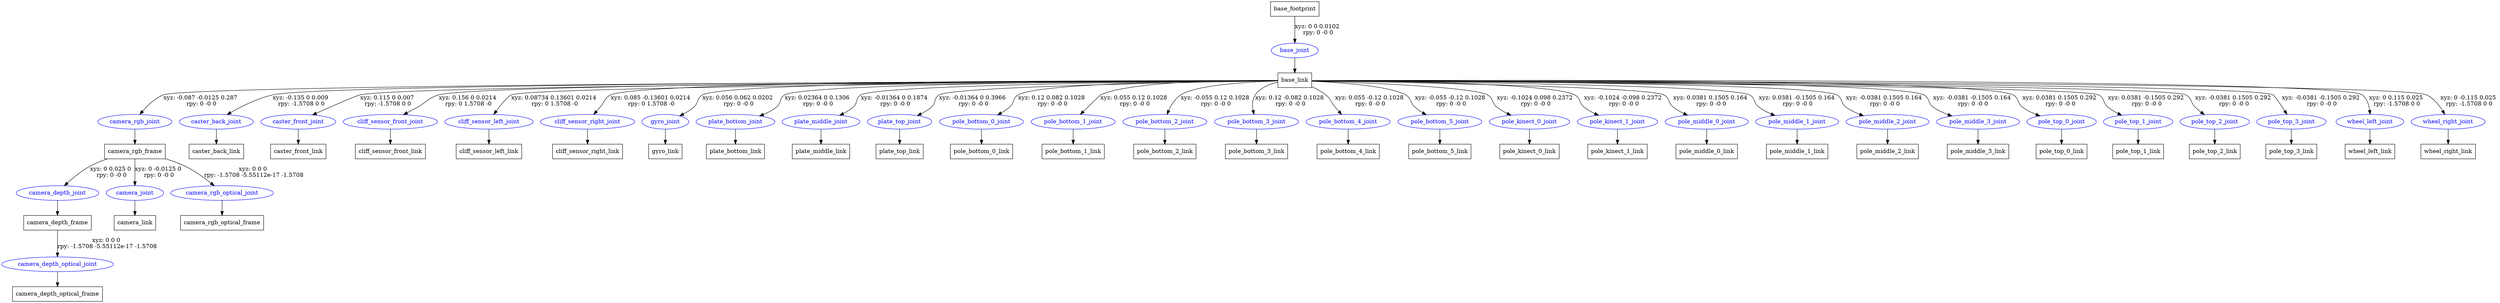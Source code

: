 digraph G {
node [shape=box];
"base_footprint" [label="base_footprint"];
"base_link" [label="base_link"];
"camera_rgb_frame" [label="camera_rgb_frame"];
"camera_depth_frame" [label="camera_depth_frame"];
"camera_depth_optical_frame" [label="camera_depth_optical_frame"];
"camera_link" [label="camera_link"];
"camera_rgb_optical_frame" [label="camera_rgb_optical_frame"];
"caster_back_link" [label="caster_back_link"];
"caster_front_link" [label="caster_front_link"];
"cliff_sensor_front_link" [label="cliff_sensor_front_link"];
"cliff_sensor_left_link" [label="cliff_sensor_left_link"];
"cliff_sensor_right_link" [label="cliff_sensor_right_link"];
"gyro_link" [label="gyro_link"];
"plate_bottom_link" [label="plate_bottom_link"];
"plate_middle_link" [label="plate_middle_link"];
"plate_top_link" [label="plate_top_link"];
"pole_bottom_0_link" [label="pole_bottom_0_link"];
"pole_bottom_1_link" [label="pole_bottom_1_link"];
"pole_bottom_2_link" [label="pole_bottom_2_link"];
"pole_bottom_3_link" [label="pole_bottom_3_link"];
"pole_bottom_4_link" [label="pole_bottom_4_link"];
"pole_bottom_5_link" [label="pole_bottom_5_link"];
"pole_kinect_0_link" [label="pole_kinect_0_link"];
"pole_kinect_1_link" [label="pole_kinect_1_link"];
"pole_middle_0_link" [label="pole_middle_0_link"];
"pole_middle_1_link" [label="pole_middle_1_link"];
"pole_middle_2_link" [label="pole_middle_2_link"];
"pole_middle_3_link" [label="pole_middle_3_link"];
"pole_top_0_link" [label="pole_top_0_link"];
"pole_top_1_link" [label="pole_top_1_link"];
"pole_top_2_link" [label="pole_top_2_link"];
"pole_top_3_link" [label="pole_top_3_link"];
"wheel_left_link" [label="wheel_left_link"];
"wheel_right_link" [label="wheel_right_link"];
node [shape=ellipse, color=blue, fontcolor=blue];
"base_footprint" -> "base_joint" [label="xyz: 0 0 0.0102 \nrpy: 0 -0 0"]
"base_joint" -> "base_link"
"base_link" -> "camera_rgb_joint" [label="xyz: -0.087 -0.0125 0.287 \nrpy: 0 -0 0"]
"camera_rgb_joint" -> "camera_rgb_frame"
"camera_rgb_frame" -> "camera_depth_joint" [label="xyz: 0 0.025 0 \nrpy: 0 -0 0"]
"camera_depth_joint" -> "camera_depth_frame"
"camera_depth_frame" -> "camera_depth_optical_joint" [label="xyz: 0 0 0 \nrpy: -1.5708 -5.55112e-17 -1.5708"]
"camera_depth_optical_joint" -> "camera_depth_optical_frame"
"camera_rgb_frame" -> "camera_joint" [label="xyz: 0 -0.0125 0 \nrpy: 0 -0 0"]
"camera_joint" -> "camera_link"
"camera_rgb_frame" -> "camera_rgb_optical_joint" [label="xyz: 0 0 0 \nrpy: -1.5708 -5.55112e-17 -1.5708"]
"camera_rgb_optical_joint" -> "camera_rgb_optical_frame"
"base_link" -> "caster_back_joint" [label="xyz: -0.135 0 0.009 \nrpy: -1.5708 0 0"]
"caster_back_joint" -> "caster_back_link"
"base_link" -> "caster_front_joint" [label="xyz: 0.115 0 0.007 \nrpy: -1.5708 0 0"]
"caster_front_joint" -> "caster_front_link"
"base_link" -> "cliff_sensor_front_joint" [label="xyz: 0.156 0 0.0214 \nrpy: 0 1.5708 -0"]
"cliff_sensor_front_joint" -> "cliff_sensor_front_link"
"base_link" -> "cliff_sensor_left_joint" [label="xyz: 0.08734 0.13601 0.0214 \nrpy: 0 1.5708 -0"]
"cliff_sensor_left_joint" -> "cliff_sensor_left_link"
"base_link" -> "cliff_sensor_right_joint" [label="xyz: 0.085 -0.13601 0.0214 \nrpy: 0 1.5708 -0"]
"cliff_sensor_right_joint" -> "cliff_sensor_right_link"
"base_link" -> "gyro_joint" [label="xyz: 0.056 0.062 0.0202 \nrpy: 0 -0 0"]
"gyro_joint" -> "gyro_link"
"base_link" -> "plate_bottom_joint" [label="xyz: 0.02364 0 0.1306 \nrpy: 0 -0 0"]
"plate_bottom_joint" -> "plate_bottom_link"
"base_link" -> "plate_middle_joint" [label="xyz: -0.01364 0 0.1874 \nrpy: 0 -0 0"]
"plate_middle_joint" -> "plate_middle_link"
"base_link" -> "plate_top_joint" [label="xyz: -0.01364 0 0.3966 \nrpy: 0 -0 0"]
"plate_top_joint" -> "plate_top_link"
"base_link" -> "pole_bottom_0_joint" [label="xyz: 0.12 0.082 0.1028 \nrpy: 0 -0 0"]
"pole_bottom_0_joint" -> "pole_bottom_0_link"
"base_link" -> "pole_bottom_1_joint" [label="xyz: 0.055 0.12 0.1028 \nrpy: 0 -0 0"]
"pole_bottom_1_joint" -> "pole_bottom_1_link"
"base_link" -> "pole_bottom_2_joint" [label="xyz: -0.055 0.12 0.1028 \nrpy: 0 -0 0"]
"pole_bottom_2_joint" -> "pole_bottom_2_link"
"base_link" -> "pole_bottom_3_joint" [label="xyz: 0.12 -0.082 0.1028 \nrpy: 0 -0 0"]
"pole_bottom_3_joint" -> "pole_bottom_3_link"
"base_link" -> "pole_bottom_4_joint" [label="xyz: 0.055 -0.12 0.1028 \nrpy: 0 -0 0"]
"pole_bottom_4_joint" -> "pole_bottom_4_link"
"base_link" -> "pole_bottom_5_joint" [label="xyz: -0.055 -0.12 0.1028 \nrpy: 0 -0 0"]
"pole_bottom_5_joint" -> "pole_bottom_5_link"
"base_link" -> "pole_kinect_0_joint" [label="xyz: -0.1024 0.098 0.2372 \nrpy: 0 -0 0"]
"pole_kinect_0_joint" -> "pole_kinect_0_link"
"base_link" -> "pole_kinect_1_joint" [label="xyz: -0.1024 -0.098 0.2372 \nrpy: 0 -0 0"]
"pole_kinect_1_joint" -> "pole_kinect_1_link"
"base_link" -> "pole_middle_0_joint" [label="xyz: 0.0381 0.1505 0.164 \nrpy: 0 -0 0"]
"pole_middle_0_joint" -> "pole_middle_0_link"
"base_link" -> "pole_middle_1_joint" [label="xyz: 0.0381 -0.1505 0.164 \nrpy: 0 -0 0"]
"pole_middle_1_joint" -> "pole_middle_1_link"
"base_link" -> "pole_middle_2_joint" [label="xyz: -0.0381 0.1505 0.164 \nrpy: 0 -0 0"]
"pole_middle_2_joint" -> "pole_middle_2_link"
"base_link" -> "pole_middle_3_joint" [label="xyz: -0.0381 -0.1505 0.164 \nrpy: 0 -0 0"]
"pole_middle_3_joint" -> "pole_middle_3_link"
"base_link" -> "pole_top_0_joint" [label="xyz: 0.0381 0.1505 0.292 \nrpy: 0 -0 0"]
"pole_top_0_joint" -> "pole_top_0_link"
"base_link" -> "pole_top_1_joint" [label="xyz: 0.0381 -0.1505 0.292 \nrpy: 0 -0 0"]
"pole_top_1_joint" -> "pole_top_1_link"
"base_link" -> "pole_top_2_joint" [label="xyz: -0.0381 0.1505 0.292 \nrpy: 0 -0 0"]
"pole_top_2_joint" -> "pole_top_2_link"
"base_link" -> "pole_top_3_joint" [label="xyz: -0.0381 -0.1505 0.292 \nrpy: 0 -0 0"]
"pole_top_3_joint" -> "pole_top_3_link"
"base_link" -> "wheel_left_joint" [label="xyz: 0 0.115 0.025 \nrpy: -1.5708 0 0"]
"wheel_left_joint" -> "wheel_left_link"
"base_link" -> "wheel_right_joint" [label="xyz: 0 -0.115 0.025 \nrpy: -1.5708 0 0"]
"wheel_right_joint" -> "wheel_right_link"
}
